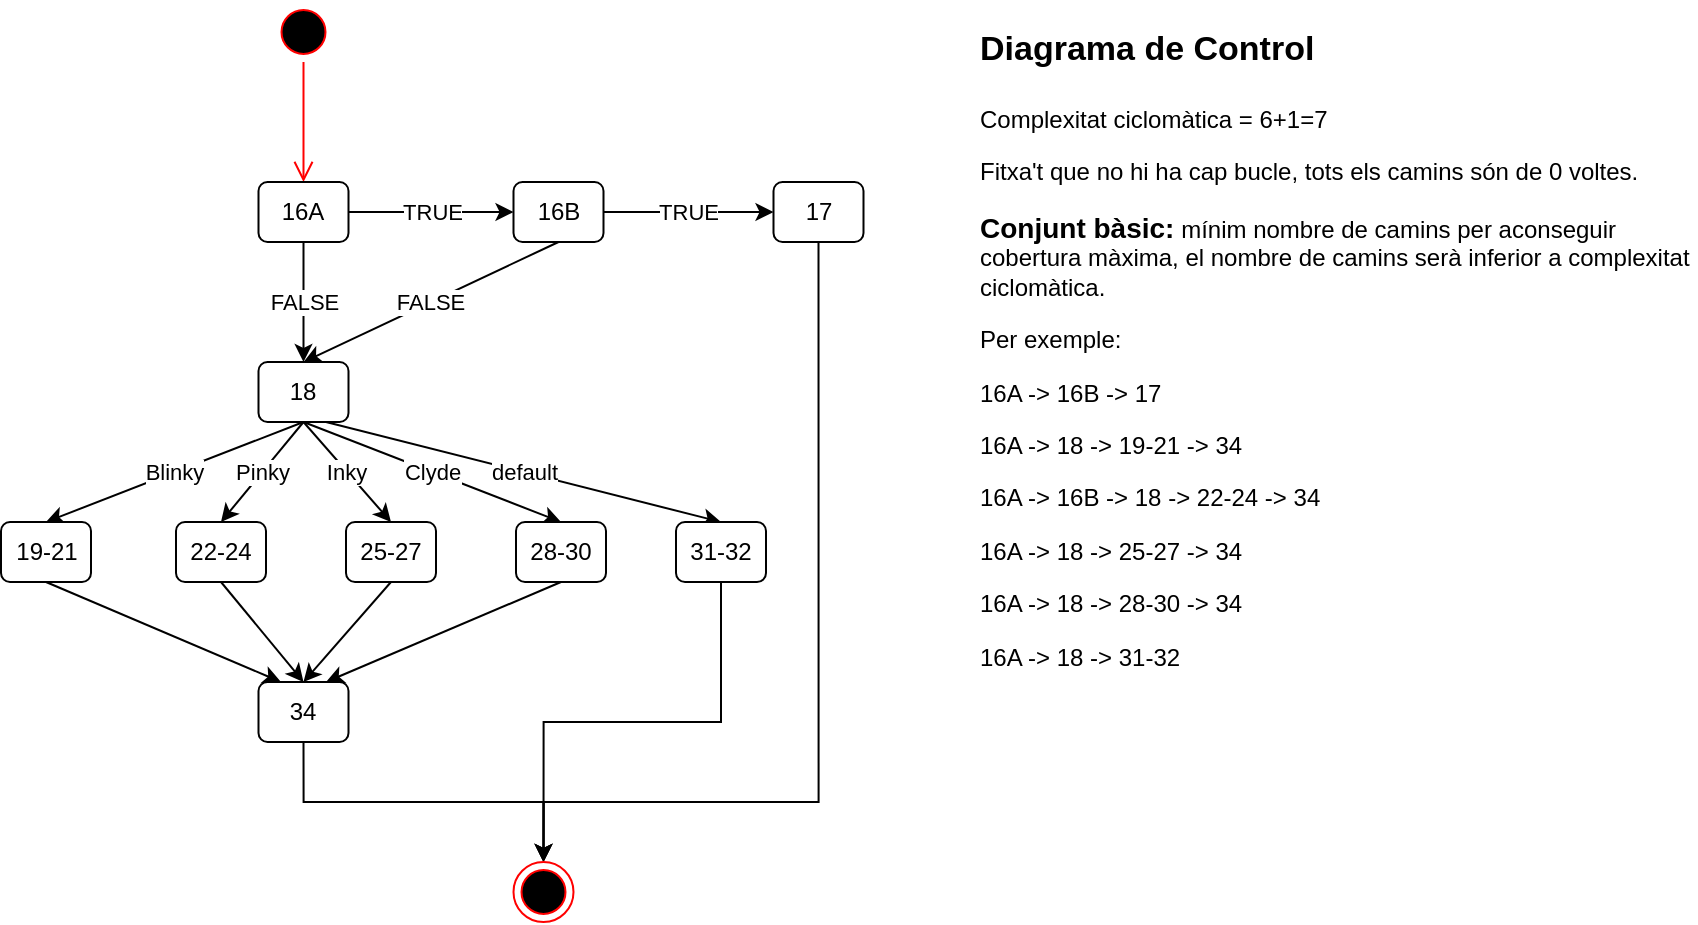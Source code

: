 <mxfile version="24.5.5" type="device">
  <diagram name="Página-1" id="KKU4vmKRQS79xznbbIGD">
    <mxGraphModel dx="954" dy="566" grid="1" gridSize="10" guides="1" tooltips="1" connect="1" arrows="1" fold="1" page="1" pageScale="1" pageWidth="1169" pageHeight="827" math="0" shadow="0">
      <root>
        <mxCell id="0" />
        <mxCell id="1" parent="0" />
        <mxCell id="b4sl9bxFcRuKotRHlQ8d-1" value="" style="ellipse;html=1;shape=startState;fillColor=#000000;strokeColor=#ff0000;" vertex="1" parent="1">
          <mxGeometry x="408.75" y="30" width="30" height="30" as="geometry" />
        </mxCell>
        <mxCell id="b4sl9bxFcRuKotRHlQ8d-2" value="" style="edgeStyle=orthogonalEdgeStyle;html=1;verticalAlign=bottom;endArrow=open;endSize=8;strokeColor=#ff0000;rounded=0;entryX=0.5;entryY=0;entryDx=0;entryDy=0;" edge="1" source="b4sl9bxFcRuKotRHlQ8d-1" parent="1" target="b4sl9bxFcRuKotRHlQ8d-3">
          <mxGeometry relative="1" as="geometry">
            <mxPoint x="423.75" y="120" as="targetPoint" />
          </mxGeometry>
        </mxCell>
        <mxCell id="b4sl9bxFcRuKotRHlQ8d-6" value="TRUE" style="edgeStyle=orthogonalEdgeStyle;rounded=0;orthogonalLoop=1;jettySize=auto;html=1;exitX=1;exitY=0.5;exitDx=0;exitDy=0;entryX=0;entryY=0.5;entryDx=0;entryDy=0;" edge="1" parent="1" source="b4sl9bxFcRuKotRHlQ8d-3" target="b4sl9bxFcRuKotRHlQ8d-4">
          <mxGeometry relative="1" as="geometry" />
        </mxCell>
        <mxCell id="b4sl9bxFcRuKotRHlQ8d-10" value="FALSE" style="edgeStyle=orthogonalEdgeStyle;rounded=0;orthogonalLoop=1;jettySize=auto;html=1;exitX=0.5;exitY=1;exitDx=0;exitDy=0;" edge="1" parent="1" source="b4sl9bxFcRuKotRHlQ8d-3" target="b4sl9bxFcRuKotRHlQ8d-9">
          <mxGeometry relative="1" as="geometry" />
        </mxCell>
        <mxCell id="b4sl9bxFcRuKotRHlQ8d-3" value="16A" style="rounded=1;whiteSpace=wrap;html=1;" vertex="1" parent="1">
          <mxGeometry x="401.25" y="120" width="45" height="30" as="geometry" />
        </mxCell>
        <mxCell id="b4sl9bxFcRuKotRHlQ8d-7" value="TRUE" style="edgeStyle=orthogonalEdgeStyle;rounded=0;orthogonalLoop=1;jettySize=auto;html=1;exitX=1;exitY=0.5;exitDx=0;exitDy=0;entryX=0;entryY=0.5;entryDx=0;entryDy=0;" edge="1" parent="1" source="b4sl9bxFcRuKotRHlQ8d-4" target="b4sl9bxFcRuKotRHlQ8d-5">
          <mxGeometry relative="1" as="geometry" />
        </mxCell>
        <mxCell id="b4sl9bxFcRuKotRHlQ8d-11" value="FALSE" style="rounded=0;orthogonalLoop=1;jettySize=auto;html=1;exitX=0.5;exitY=1;exitDx=0;exitDy=0;entryX=0.5;entryY=0;entryDx=0;entryDy=0;" edge="1" parent="1" source="b4sl9bxFcRuKotRHlQ8d-4" target="b4sl9bxFcRuKotRHlQ8d-9">
          <mxGeometry relative="1" as="geometry" />
        </mxCell>
        <mxCell id="b4sl9bxFcRuKotRHlQ8d-4" value="16B&lt;span style=&quot;color: rgba(0, 0, 0, 0); font-family: monospace; font-size: 0px; text-align: start; text-wrap: nowrap;&quot;&gt;%3CmxGraphModel%3E%3Croot%3E%3CmxCell%20id%3D%220%22%2F%3E%3CmxCell%20id%3D%221%22%20parent%3D%220%22%2F%3E%3CmxCell%20id%3D%222%22%20value%3D%2216A%22%20style%3D%22rounded%3D1%3BwhiteSpace%3Dwrap%3Bhtml%3D1%3B%22%20vertex%3D%221%22%20parent%3D%221%22%3E%3CmxGeometry%20x%3D%22272.5%22%20y%3D%22110%22%20width%3D%2245%22%20height%3D%2230%22%20as%3D%22geometry%22%2F%3E%3C%2FmxCell%3E%3C%2Froot%3E%3C%2FmxGraphModel%3E&lt;/span&gt;" style="rounded=1;whiteSpace=wrap;html=1;" vertex="1" parent="1">
          <mxGeometry x="528.75" y="120" width="45" height="30" as="geometry" />
        </mxCell>
        <mxCell id="b4sl9bxFcRuKotRHlQ8d-30" style="rounded=0;orthogonalLoop=1;jettySize=auto;html=1;exitX=0.5;exitY=1;exitDx=0;exitDy=0;entryX=0.5;entryY=0;entryDx=0;entryDy=0;edgeStyle=orthogonalEdgeStyle;" edge="1" parent="1" source="b4sl9bxFcRuKotRHlQ8d-5" target="b4sl9bxFcRuKotRHlQ8d-27">
          <mxGeometry relative="1" as="geometry">
            <Array as="points">
              <mxPoint x="681" y="430" />
              <mxPoint x="544" y="430" />
            </Array>
          </mxGeometry>
        </mxCell>
        <mxCell id="b4sl9bxFcRuKotRHlQ8d-5" value="17" style="rounded=1;whiteSpace=wrap;html=1;" vertex="1" parent="1">
          <mxGeometry x="658.75" y="120" width="45" height="30" as="geometry" />
        </mxCell>
        <mxCell id="b4sl9bxFcRuKotRHlQ8d-18" value="Blinky" style="rounded=0;orthogonalLoop=1;jettySize=auto;html=1;exitX=0.5;exitY=1;exitDx=0;exitDy=0;entryX=0.5;entryY=0;entryDx=0;entryDy=0;" edge="1" parent="1" source="b4sl9bxFcRuKotRHlQ8d-9" target="b4sl9bxFcRuKotRHlQ8d-12">
          <mxGeometry relative="1" as="geometry" />
        </mxCell>
        <mxCell id="b4sl9bxFcRuKotRHlQ8d-19" value="Pinky" style="rounded=0;orthogonalLoop=1;jettySize=auto;html=1;exitX=0.5;exitY=1;exitDx=0;exitDy=0;entryX=0.5;entryY=0;entryDx=0;entryDy=0;" edge="1" parent="1" source="b4sl9bxFcRuKotRHlQ8d-9" target="b4sl9bxFcRuKotRHlQ8d-13">
          <mxGeometry relative="1" as="geometry" />
        </mxCell>
        <mxCell id="b4sl9bxFcRuKotRHlQ8d-20" value="Inky" style="rounded=0;orthogonalLoop=1;jettySize=auto;html=1;exitX=0.5;exitY=1;exitDx=0;exitDy=0;entryX=0.5;entryY=0;entryDx=0;entryDy=0;" edge="1" parent="1" source="b4sl9bxFcRuKotRHlQ8d-9" target="b4sl9bxFcRuKotRHlQ8d-14">
          <mxGeometry relative="1" as="geometry" />
        </mxCell>
        <mxCell id="b4sl9bxFcRuKotRHlQ8d-21" value="Clyde" style="rounded=0;orthogonalLoop=1;jettySize=auto;html=1;exitX=0.5;exitY=1;exitDx=0;exitDy=0;entryX=0.5;entryY=0;entryDx=0;entryDy=0;" edge="1" parent="1" source="b4sl9bxFcRuKotRHlQ8d-9" target="b4sl9bxFcRuKotRHlQ8d-15">
          <mxGeometry relative="1" as="geometry" />
        </mxCell>
        <mxCell id="b4sl9bxFcRuKotRHlQ8d-22" value="default" style="rounded=0;orthogonalLoop=1;jettySize=auto;html=1;exitX=0.75;exitY=1;exitDx=0;exitDy=0;entryX=0.5;entryY=0;entryDx=0;entryDy=0;" edge="1" parent="1" source="b4sl9bxFcRuKotRHlQ8d-9" target="b4sl9bxFcRuKotRHlQ8d-16">
          <mxGeometry relative="1" as="geometry" />
        </mxCell>
        <mxCell id="b4sl9bxFcRuKotRHlQ8d-9" value="18" style="rounded=1;whiteSpace=wrap;html=1;" vertex="1" parent="1">
          <mxGeometry x="401.25" y="210" width="45" height="30" as="geometry" />
        </mxCell>
        <mxCell id="b4sl9bxFcRuKotRHlQ8d-23" style="rounded=0;orthogonalLoop=1;jettySize=auto;html=1;exitX=0.5;exitY=1;exitDx=0;exitDy=0;entryX=0.25;entryY=0;entryDx=0;entryDy=0;" edge="1" parent="1" source="b4sl9bxFcRuKotRHlQ8d-12" target="b4sl9bxFcRuKotRHlQ8d-17">
          <mxGeometry relative="1" as="geometry" />
        </mxCell>
        <mxCell id="b4sl9bxFcRuKotRHlQ8d-12" value="19-21" style="rounded=1;whiteSpace=wrap;html=1;" vertex="1" parent="1">
          <mxGeometry x="272.5" y="290" width="45" height="30" as="geometry" />
        </mxCell>
        <mxCell id="b4sl9bxFcRuKotRHlQ8d-24" style="rounded=0;orthogonalLoop=1;jettySize=auto;html=1;exitX=0.5;exitY=1;exitDx=0;exitDy=0;entryX=0.5;entryY=0;entryDx=0;entryDy=0;" edge="1" parent="1" source="b4sl9bxFcRuKotRHlQ8d-13" target="b4sl9bxFcRuKotRHlQ8d-17">
          <mxGeometry relative="1" as="geometry" />
        </mxCell>
        <mxCell id="b4sl9bxFcRuKotRHlQ8d-13" value="22-24" style="rounded=1;whiteSpace=wrap;html=1;" vertex="1" parent="1">
          <mxGeometry x="360" y="290" width="45" height="30" as="geometry" />
        </mxCell>
        <mxCell id="b4sl9bxFcRuKotRHlQ8d-25" style="rounded=0;orthogonalLoop=1;jettySize=auto;html=1;exitX=0.5;exitY=1;exitDx=0;exitDy=0;entryX=0.5;entryY=0;entryDx=0;entryDy=0;" edge="1" parent="1" source="b4sl9bxFcRuKotRHlQ8d-14" target="b4sl9bxFcRuKotRHlQ8d-17">
          <mxGeometry relative="1" as="geometry" />
        </mxCell>
        <mxCell id="b4sl9bxFcRuKotRHlQ8d-14" value="25-27" style="rounded=1;whiteSpace=wrap;html=1;" vertex="1" parent="1">
          <mxGeometry x="445" y="290" width="45" height="30" as="geometry" />
        </mxCell>
        <mxCell id="b4sl9bxFcRuKotRHlQ8d-26" style="rounded=0;orthogonalLoop=1;jettySize=auto;html=1;exitX=0.5;exitY=1;exitDx=0;exitDy=0;entryX=0.75;entryY=0;entryDx=0;entryDy=0;" edge="1" parent="1" source="b4sl9bxFcRuKotRHlQ8d-15" target="b4sl9bxFcRuKotRHlQ8d-17">
          <mxGeometry relative="1" as="geometry" />
        </mxCell>
        <mxCell id="b4sl9bxFcRuKotRHlQ8d-15" value="28-30" style="rounded=1;whiteSpace=wrap;html=1;" vertex="1" parent="1">
          <mxGeometry x="530" y="290" width="45" height="30" as="geometry" />
        </mxCell>
        <mxCell id="b4sl9bxFcRuKotRHlQ8d-29" style="edgeStyle=orthogonalEdgeStyle;rounded=0;orthogonalLoop=1;jettySize=auto;html=1;exitX=0.5;exitY=1;exitDx=0;exitDy=0;" edge="1" parent="1" source="b4sl9bxFcRuKotRHlQ8d-16" target="b4sl9bxFcRuKotRHlQ8d-27">
          <mxGeometry relative="1" as="geometry" />
        </mxCell>
        <mxCell id="b4sl9bxFcRuKotRHlQ8d-16" value="31-32" style="rounded=1;whiteSpace=wrap;html=1;" vertex="1" parent="1">
          <mxGeometry x="610" y="290" width="45" height="30" as="geometry" />
        </mxCell>
        <mxCell id="b4sl9bxFcRuKotRHlQ8d-28" style="edgeStyle=orthogonalEdgeStyle;rounded=0;orthogonalLoop=1;jettySize=auto;html=1;exitX=0.5;exitY=1;exitDx=0;exitDy=0;entryX=0.5;entryY=0;entryDx=0;entryDy=0;" edge="1" parent="1" source="b4sl9bxFcRuKotRHlQ8d-17" target="b4sl9bxFcRuKotRHlQ8d-27">
          <mxGeometry relative="1" as="geometry" />
        </mxCell>
        <mxCell id="b4sl9bxFcRuKotRHlQ8d-17" value="34" style="rounded=1;whiteSpace=wrap;html=1;" vertex="1" parent="1">
          <mxGeometry x="401.25" y="370" width="45" height="30" as="geometry" />
        </mxCell>
        <mxCell id="b4sl9bxFcRuKotRHlQ8d-27" value="" style="ellipse;html=1;shape=endState;fillColor=#000000;strokeColor=#ff0000;" vertex="1" parent="1">
          <mxGeometry x="528.75" y="460" width="30" height="30" as="geometry" />
        </mxCell>
        <mxCell id="b4sl9bxFcRuKotRHlQ8d-31" value="&lt;h1 style=&quot;margin-top: 0px;&quot;&gt;&lt;font style=&quot;font-size: 17px;&quot;&gt;Diagrama de Control&lt;/font&gt;&lt;/h1&gt;&lt;p&gt;Complexitat ciclomàtica = 6+1=7&lt;/p&gt;&lt;p&gt;Fitxa&#39;t que no hi ha cap bucle, tots els camins són de 0 voltes.&lt;/p&gt;&lt;p&gt;&lt;b&gt;&lt;font style=&quot;font-size: 14px;&quot;&gt;Conjunt bàsic:&lt;/font&gt;&lt;/b&gt; mínim nombre de camins per aconseguir cobertura màxima, el nombre de camins serà inferior a complexitat ciclomàtica.&lt;/p&gt;&lt;p&gt;Per exemple:&lt;/p&gt;&lt;p&gt;16A -&amp;gt; 16B -&amp;gt; 17&lt;/p&gt;&lt;p&gt;16A -&amp;gt; 18 -&amp;gt; 19-21 -&amp;gt; 34&lt;/p&gt;&lt;p&gt;16A -&amp;gt; 16B -&amp;gt; 18 -&amp;gt; 22-24 -&amp;gt; 34&lt;/p&gt;&lt;p&gt;16A -&amp;gt; 18 -&amp;gt; 25-27 -&amp;gt; 34&lt;/p&gt;&lt;p&gt;16A -&amp;gt; 18 -&amp;gt; 28-30 -&amp;gt; 34&lt;/p&gt;&lt;p&gt;16A -&amp;gt; 18 -&amp;gt; 31-32&lt;/p&gt;&lt;p&gt;&lt;br&gt;&lt;/p&gt;" style="text;html=1;whiteSpace=wrap;overflow=hidden;rounded=0;" vertex="1" parent="1">
          <mxGeometry x="760" y="30" width="360" height="400" as="geometry" />
        </mxCell>
      </root>
    </mxGraphModel>
  </diagram>
</mxfile>

